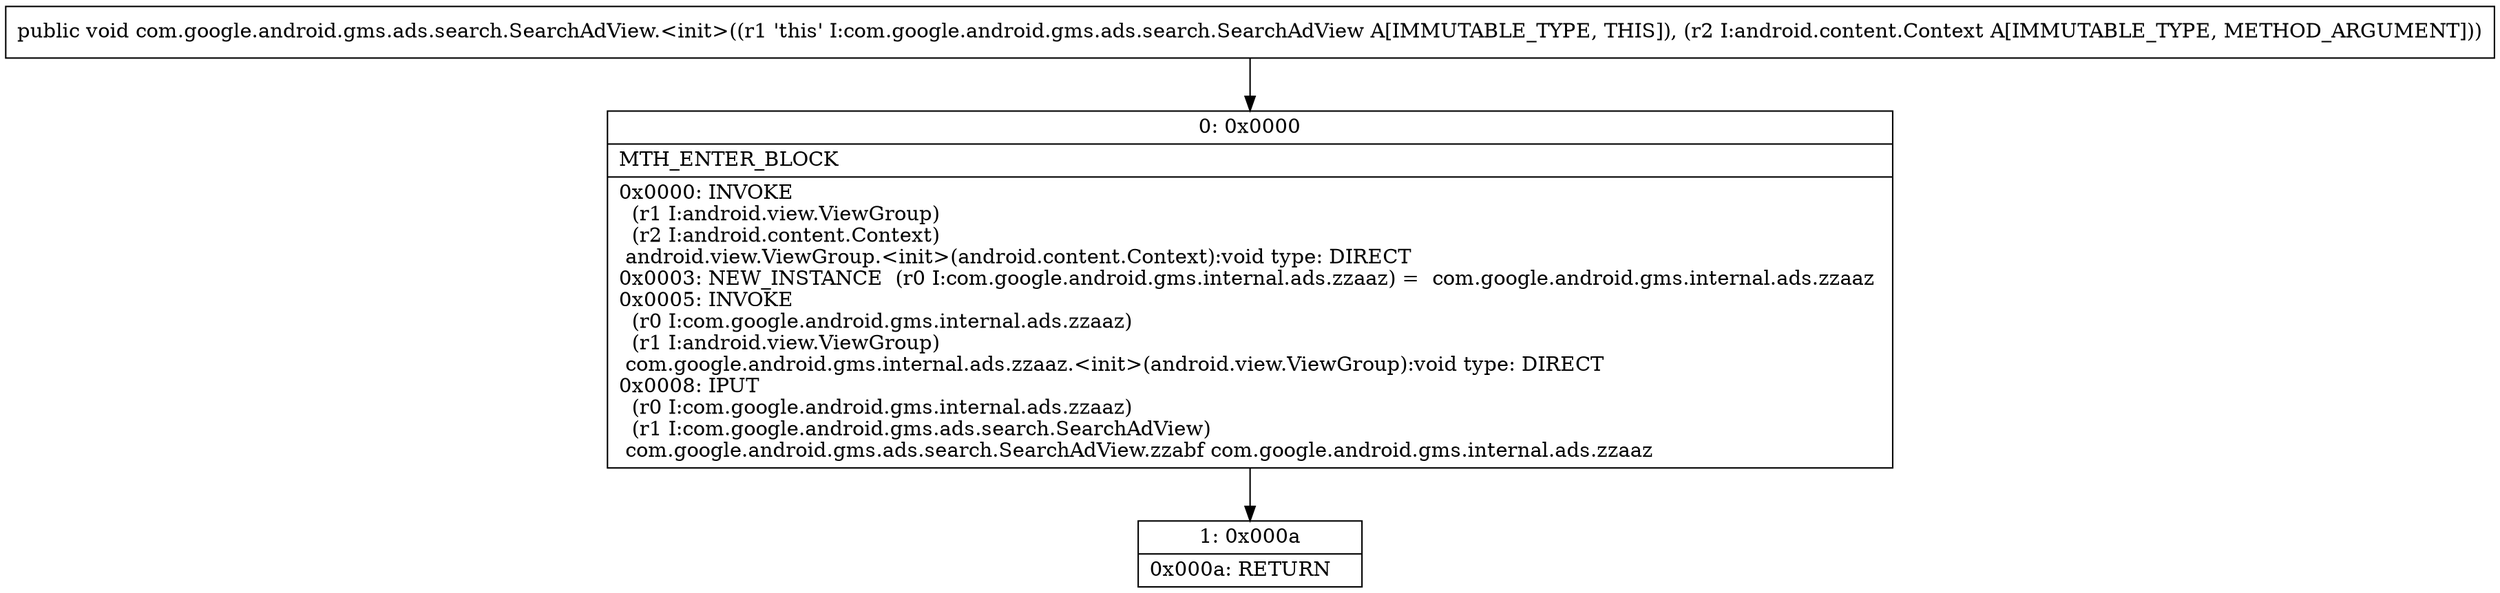 digraph "CFG forcom.google.android.gms.ads.search.SearchAdView.\<init\>(Landroid\/content\/Context;)V" {
Node_0 [shape=record,label="{0\:\ 0x0000|MTH_ENTER_BLOCK\l|0x0000: INVOKE  \l  (r1 I:android.view.ViewGroup)\l  (r2 I:android.content.Context)\l android.view.ViewGroup.\<init\>(android.content.Context):void type: DIRECT \l0x0003: NEW_INSTANCE  (r0 I:com.google.android.gms.internal.ads.zzaaz) =  com.google.android.gms.internal.ads.zzaaz \l0x0005: INVOKE  \l  (r0 I:com.google.android.gms.internal.ads.zzaaz)\l  (r1 I:android.view.ViewGroup)\l com.google.android.gms.internal.ads.zzaaz.\<init\>(android.view.ViewGroup):void type: DIRECT \l0x0008: IPUT  \l  (r0 I:com.google.android.gms.internal.ads.zzaaz)\l  (r1 I:com.google.android.gms.ads.search.SearchAdView)\l com.google.android.gms.ads.search.SearchAdView.zzabf com.google.android.gms.internal.ads.zzaaz \l}"];
Node_1 [shape=record,label="{1\:\ 0x000a|0x000a: RETURN   \l}"];
MethodNode[shape=record,label="{public void com.google.android.gms.ads.search.SearchAdView.\<init\>((r1 'this' I:com.google.android.gms.ads.search.SearchAdView A[IMMUTABLE_TYPE, THIS]), (r2 I:android.content.Context A[IMMUTABLE_TYPE, METHOD_ARGUMENT])) }"];
MethodNode -> Node_0;
Node_0 -> Node_1;
}

